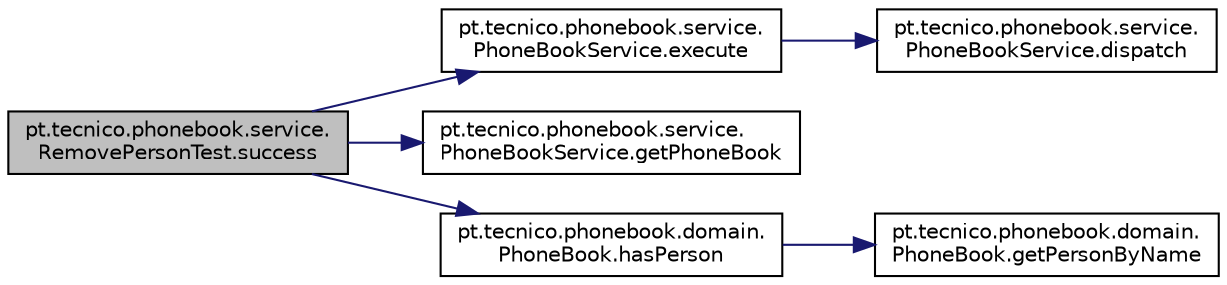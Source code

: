 digraph "pt.tecnico.phonebook.service.RemovePersonTest.success"
{
  edge [fontname="Helvetica",fontsize="10",labelfontname="Helvetica",labelfontsize="10"];
  node [fontname="Helvetica",fontsize="10",shape=record];
  rankdir="LR";
  Node9 [label="pt.tecnico.phonebook.service.\lRemovePersonTest.success",height=0.2,width=0.4,color="black", fillcolor="grey75", style="filled", fontcolor="black"];
  Node9 -> Node10 [color="midnightblue",fontsize="10",style="solid",fontname="Helvetica"];
  Node10 [label="pt.tecnico.phonebook.service.\lPhoneBookService.execute",height=0.2,width=0.4,color="black", fillcolor="white", style="filled",URL="$classpt_1_1tecnico_1_1phonebook_1_1service_1_1PhoneBookService.html#a3cf3e41a0be74d9b365c0856f8f63758"];
  Node10 -> Node11 [color="midnightblue",fontsize="10",style="solid",fontname="Helvetica"];
  Node11 [label="pt.tecnico.phonebook.service.\lPhoneBookService.dispatch",height=0.2,width=0.4,color="black", fillcolor="white", style="filled",URL="$classpt_1_1tecnico_1_1phonebook_1_1service_1_1PhoneBookService.html#a8a8073a4a0566524221f0f3fa5951376"];
  Node9 -> Node12 [color="midnightblue",fontsize="10",style="solid",fontname="Helvetica"];
  Node12 [label="pt.tecnico.phonebook.service.\lPhoneBookService.getPhoneBook",height=0.2,width=0.4,color="black", fillcolor="white", style="filled",URL="$classpt_1_1tecnico_1_1phonebook_1_1service_1_1PhoneBookService.html#a8967ae0b6a20e0a7283d0a31d9f39d69"];
  Node9 -> Node13 [color="midnightblue",fontsize="10",style="solid",fontname="Helvetica"];
  Node13 [label="pt.tecnico.phonebook.domain.\lPhoneBook.hasPerson",height=0.2,width=0.4,color="black", fillcolor="white", style="filled",URL="$classpt_1_1tecnico_1_1phonebook_1_1domain_1_1PhoneBook.html#a0ec26077676770725334df63e9dd16a7"];
  Node13 -> Node14 [color="midnightblue",fontsize="10",style="solid",fontname="Helvetica"];
  Node14 [label="pt.tecnico.phonebook.domain.\lPhoneBook.getPersonByName",height=0.2,width=0.4,color="black", fillcolor="white", style="filled",URL="$classpt_1_1tecnico_1_1phonebook_1_1domain_1_1PhoneBook.html#ac605e9894944972f6a77a090193c9504"];
}

